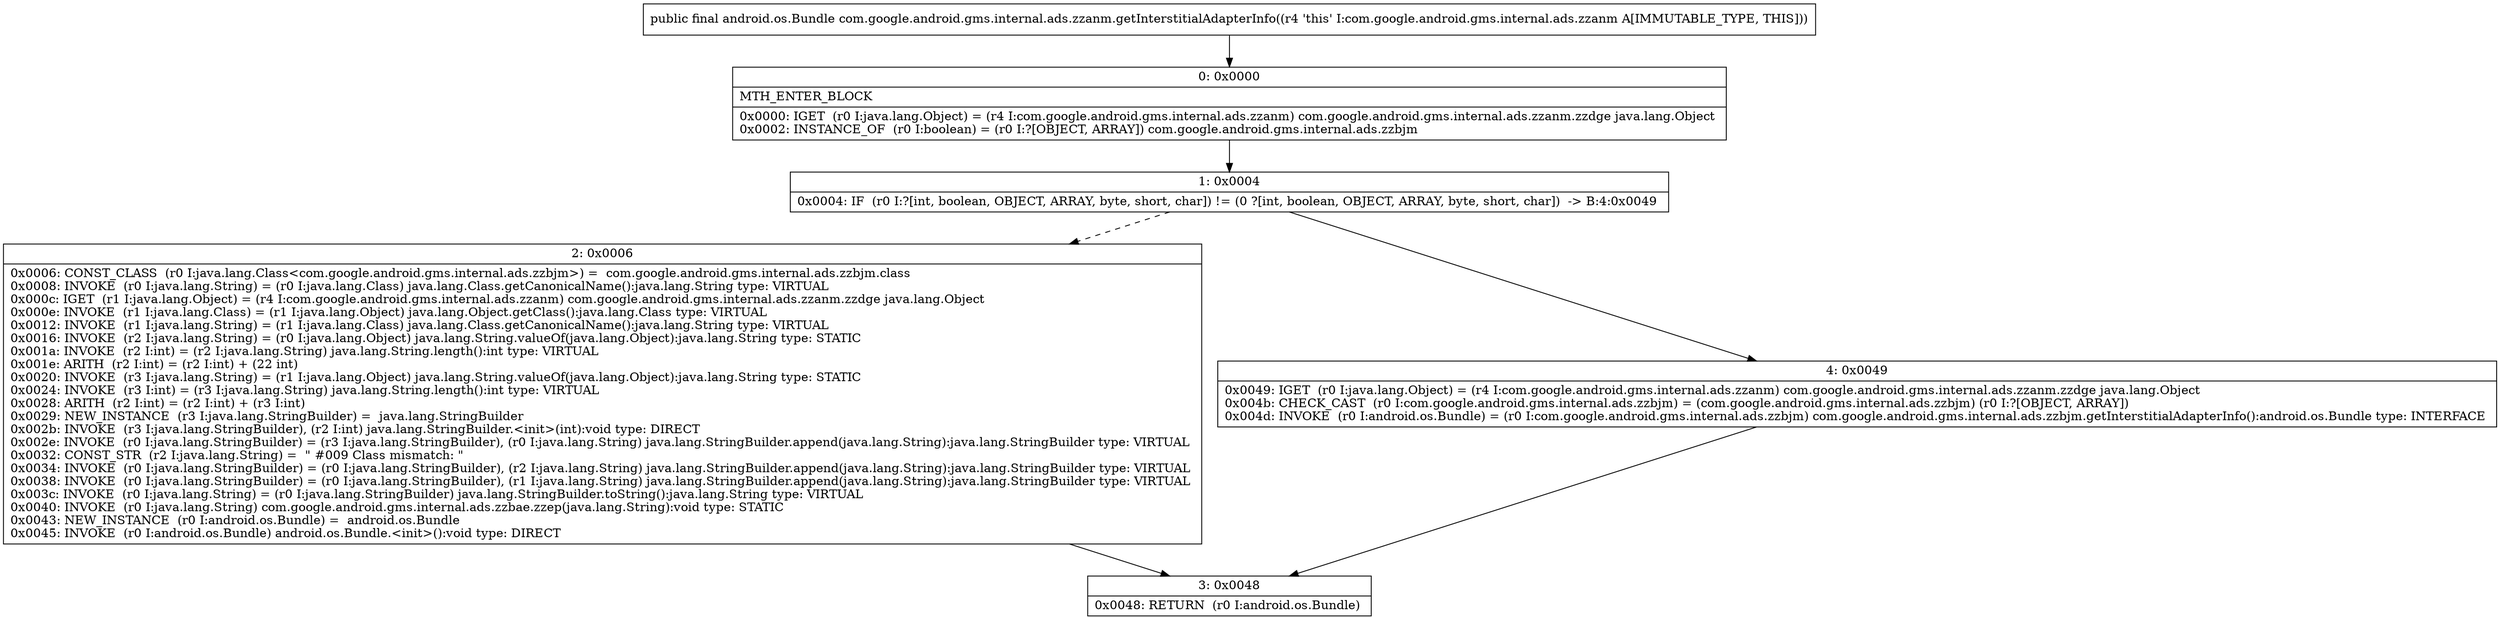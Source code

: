 digraph "CFG forcom.google.android.gms.internal.ads.zzanm.getInterstitialAdapterInfo()Landroid\/os\/Bundle;" {
Node_0 [shape=record,label="{0\:\ 0x0000|MTH_ENTER_BLOCK\l|0x0000: IGET  (r0 I:java.lang.Object) = (r4 I:com.google.android.gms.internal.ads.zzanm) com.google.android.gms.internal.ads.zzanm.zzdge java.lang.Object \l0x0002: INSTANCE_OF  (r0 I:boolean) = (r0 I:?[OBJECT, ARRAY]) com.google.android.gms.internal.ads.zzbjm \l}"];
Node_1 [shape=record,label="{1\:\ 0x0004|0x0004: IF  (r0 I:?[int, boolean, OBJECT, ARRAY, byte, short, char]) != (0 ?[int, boolean, OBJECT, ARRAY, byte, short, char])  \-\> B:4:0x0049 \l}"];
Node_2 [shape=record,label="{2\:\ 0x0006|0x0006: CONST_CLASS  (r0 I:java.lang.Class\<com.google.android.gms.internal.ads.zzbjm\>) =  com.google.android.gms.internal.ads.zzbjm.class \l0x0008: INVOKE  (r0 I:java.lang.String) = (r0 I:java.lang.Class) java.lang.Class.getCanonicalName():java.lang.String type: VIRTUAL \l0x000c: IGET  (r1 I:java.lang.Object) = (r4 I:com.google.android.gms.internal.ads.zzanm) com.google.android.gms.internal.ads.zzanm.zzdge java.lang.Object \l0x000e: INVOKE  (r1 I:java.lang.Class) = (r1 I:java.lang.Object) java.lang.Object.getClass():java.lang.Class type: VIRTUAL \l0x0012: INVOKE  (r1 I:java.lang.String) = (r1 I:java.lang.Class) java.lang.Class.getCanonicalName():java.lang.String type: VIRTUAL \l0x0016: INVOKE  (r2 I:java.lang.String) = (r0 I:java.lang.Object) java.lang.String.valueOf(java.lang.Object):java.lang.String type: STATIC \l0x001a: INVOKE  (r2 I:int) = (r2 I:java.lang.String) java.lang.String.length():int type: VIRTUAL \l0x001e: ARITH  (r2 I:int) = (r2 I:int) + (22 int) \l0x0020: INVOKE  (r3 I:java.lang.String) = (r1 I:java.lang.Object) java.lang.String.valueOf(java.lang.Object):java.lang.String type: STATIC \l0x0024: INVOKE  (r3 I:int) = (r3 I:java.lang.String) java.lang.String.length():int type: VIRTUAL \l0x0028: ARITH  (r2 I:int) = (r2 I:int) + (r3 I:int) \l0x0029: NEW_INSTANCE  (r3 I:java.lang.StringBuilder) =  java.lang.StringBuilder \l0x002b: INVOKE  (r3 I:java.lang.StringBuilder), (r2 I:int) java.lang.StringBuilder.\<init\>(int):void type: DIRECT \l0x002e: INVOKE  (r0 I:java.lang.StringBuilder) = (r3 I:java.lang.StringBuilder), (r0 I:java.lang.String) java.lang.StringBuilder.append(java.lang.String):java.lang.StringBuilder type: VIRTUAL \l0x0032: CONST_STR  (r2 I:java.lang.String) =  \" #009 Class mismatch: \" \l0x0034: INVOKE  (r0 I:java.lang.StringBuilder) = (r0 I:java.lang.StringBuilder), (r2 I:java.lang.String) java.lang.StringBuilder.append(java.lang.String):java.lang.StringBuilder type: VIRTUAL \l0x0038: INVOKE  (r0 I:java.lang.StringBuilder) = (r0 I:java.lang.StringBuilder), (r1 I:java.lang.String) java.lang.StringBuilder.append(java.lang.String):java.lang.StringBuilder type: VIRTUAL \l0x003c: INVOKE  (r0 I:java.lang.String) = (r0 I:java.lang.StringBuilder) java.lang.StringBuilder.toString():java.lang.String type: VIRTUAL \l0x0040: INVOKE  (r0 I:java.lang.String) com.google.android.gms.internal.ads.zzbae.zzep(java.lang.String):void type: STATIC \l0x0043: NEW_INSTANCE  (r0 I:android.os.Bundle) =  android.os.Bundle \l0x0045: INVOKE  (r0 I:android.os.Bundle) android.os.Bundle.\<init\>():void type: DIRECT \l}"];
Node_3 [shape=record,label="{3\:\ 0x0048|0x0048: RETURN  (r0 I:android.os.Bundle) \l}"];
Node_4 [shape=record,label="{4\:\ 0x0049|0x0049: IGET  (r0 I:java.lang.Object) = (r4 I:com.google.android.gms.internal.ads.zzanm) com.google.android.gms.internal.ads.zzanm.zzdge java.lang.Object \l0x004b: CHECK_CAST  (r0 I:com.google.android.gms.internal.ads.zzbjm) = (com.google.android.gms.internal.ads.zzbjm) (r0 I:?[OBJECT, ARRAY]) \l0x004d: INVOKE  (r0 I:android.os.Bundle) = (r0 I:com.google.android.gms.internal.ads.zzbjm) com.google.android.gms.internal.ads.zzbjm.getInterstitialAdapterInfo():android.os.Bundle type: INTERFACE \l}"];
MethodNode[shape=record,label="{public final android.os.Bundle com.google.android.gms.internal.ads.zzanm.getInterstitialAdapterInfo((r4 'this' I:com.google.android.gms.internal.ads.zzanm A[IMMUTABLE_TYPE, THIS])) }"];
MethodNode -> Node_0;
Node_0 -> Node_1;
Node_1 -> Node_2[style=dashed];
Node_1 -> Node_4;
Node_2 -> Node_3;
Node_4 -> Node_3;
}

